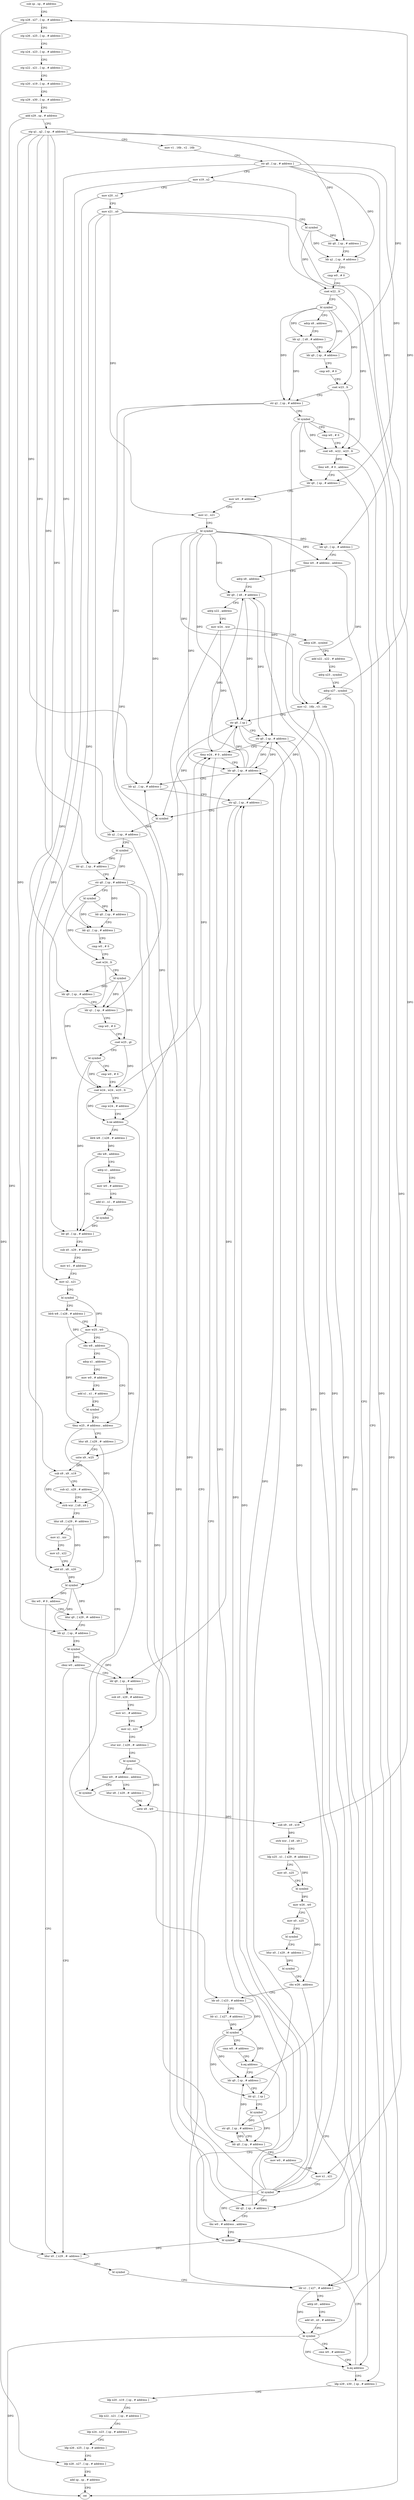 digraph "func" {
"4205200" [label = "sub sp , sp , # address" ]
"4205204" [label = "stp x28 , x27 , [ sp , # address ]" ]
"4205208" [label = "stp x26 , x25 , [ sp , # address ]" ]
"4205212" [label = "stp x24 , x23 , [ sp , # address ]" ]
"4205216" [label = "stp x22 , x21 , [ sp , # address ]" ]
"4205220" [label = "stp x20 , x19 , [ sp , # address ]" ]
"4205224" [label = "stp x29 , x30 , [ sp , # address ]" ]
"4205228" [label = "add x29 , sp , # address" ]
"4205232" [label = "stp q1 , q2 , [ sp , # address ]" ]
"4205236" [label = "mov v1 . 16b , v2 . 16b" ]
"4205240" [label = "str q0 , [ sp , # address ]" ]
"4205244" [label = "mov x19 , x2" ]
"4205248" [label = "mov x20 , x1" ]
"4205252" [label = "mov x21 , x0" ]
"4205256" [label = "bl symbol" ]
"4205260" [label = "ldr q0 , [ sp , # address ]" ]
"4205264" [label = "ldr q1 , [ sp , # address ]" ]
"4205268" [label = "cmp w0 , # 0" ]
"4205272" [label = "cset w22 , lt" ]
"4205276" [label = "bl symbol" ]
"4205280" [label = "adrp x8 , address" ]
"4205284" [label = "ldr q1 , [ x8 , # address ]" ]
"4205288" [label = "ldr q0 , [ sp , # address ]" ]
"4205292" [label = "cmp w0 , # 0" ]
"4205296" [label = "cset w23 , lt" ]
"4205300" [label = "str q1 , [ sp , # address ]" ]
"4205304" [label = "bl symbol" ]
"4205308" [label = "cmp w0 , # 0" ]
"4205312" [label = "csel w8 , w22 , w23 , lt" ]
"4205316" [label = "tbnz w8 , # 0 , address" ]
"4205796" [label = "ldp x29 , x30 , [ sp , # address ]" ]
"4205320" [label = "ldr q0 , [ sp , # address ]" ]
"4205800" [label = "ldp x20 , x19 , [ sp , # address ]" ]
"4205804" [label = "ldp x22 , x21 , [ sp , # address ]" ]
"4205808" [label = "ldp x24 , x23 , [ sp , # address ]" ]
"4205812" [label = "ldp x26 , x25 , [ sp , # address ]" ]
"4205816" [label = "ldp x28 , x27 , [ sp , # address ]" ]
"4205820" [label = "add sp , sp , # address" ]
"4205824" [label = "ret" ]
"4205324" [label = "mov w0 , # address" ]
"4205328" [label = "mov x1 , x21" ]
"4205332" [label = "bl symbol" ]
"4205336" [label = "ldr q3 , [ sp , # address ]" ]
"4205340" [label = "tbnz w0 , # address , address" ]
"4205760" [label = "bl symbol" ]
"4205344" [label = "adrp x8 , address" ]
"4205764" [label = "ldur x0 , [ x29 , #- address ]" ]
"4205348" [label = "ldr q0 , [ x8 , # address ]" ]
"4205352" [label = "adrp x22 , address" ]
"4205356" [label = "mov w24 , wzr" ]
"4205360" [label = "adrp x28 , symbol" ]
"4205364" [label = "add x22 , x22 , # address" ]
"4205368" [label = "adrp x23 , symbol" ]
"4205372" [label = "adrp x27 , symbol" ]
"4205376" [label = "mov v2 . 16b , v3 . 16b" ]
"4205380" [label = "str q0 , [ sp ]" ]
"4205384" [label = "str q0 , [ sp , # address ]" ]
"4205388" [label = "tbnz w24 , # 0 , address" ]
"4205772" [label = "ldr x1 , [ x27 , # address ]" ]
"4205776" [label = "adrp x0 , address" ]
"4205780" [label = "add x0 , x0 , # address" ]
"4205784" [label = "bl symbol" ]
"4205788" [label = "cmn w0 , # address" ]
"4205792" [label = "b.eq address" ]
"4205392" [label = "ldr q0 , [ sp , # address ]" ]
"4205396" [label = "ldr q1 , [ sp , # address ]" ]
"4205400" [label = "str q2 , [ sp , # address ]" ]
"4205404" [label = "bl symbol" ]
"4205408" [label = "ldr q1 , [ sp , # address ]" ]
"4205412" [label = "bl symbol" ]
"4205416" [label = "ldr q1 , [ sp , # address ]" ]
"4205420" [label = "str q0 , [ sp , # address ]" ]
"4205424" [label = "bl symbol" ]
"4205428" [label = "ldr q0 , [ sp , # address ]" ]
"4205432" [label = "ldr q1 , [ sp , # address ]" ]
"4205436" [label = "cmp w0 , # 0" ]
"4205440" [label = "cset w24 , lt" ]
"4205444" [label = "bl symbol" ]
"4205448" [label = "ldr q0 , [ sp , # address ]" ]
"4205452" [label = "ldr q1 , [ sp , # address ]" ]
"4205456" [label = "cmp w0 , # 0" ]
"4205460" [label = "cset w25 , gt" ]
"4205464" [label = "bl symbol" ]
"4205468" [label = "cmp w0 , # 0" ]
"4205472" [label = "csel w24 , w24 , w25 , lt" ]
"4205476" [label = "cmp w24 , # address" ]
"4205480" [label = "b.ne address" ]
"4205700" [label = "ldr x0 , [ x23 , # address ]" ]
"4205484" [label = "ldrb w8 , [ x28 , # address ]" ]
"4205704" [label = "ldr x1 , [ x27 , # address ]" ]
"4205708" [label = "bl symbol" ]
"4205712" [label = "cmn w0 , # address" ]
"4205716" [label = "b.eq address" ]
"4205720" [label = "ldr q0 , [ sp , # address ]" ]
"4205488" [label = "cbz w8 , address" ]
"4205508" [label = "ldr q0 , [ sp , # address ]" ]
"4205492" [label = "adrp x1 , address" ]
"4205724" [label = "ldr q1 , [ sp ]" ]
"4205728" [label = "bl symbol" ]
"4205732" [label = "str q0 , [ sp , # address ]" ]
"4205736" [label = "ldr q0 , [ sp , # address ]" ]
"4205740" [label = "mov w0 , # address" ]
"4205744" [label = "mov x1 , x21" ]
"4205748" [label = "bl symbol" ]
"4205752" [label = "ldr q2 , [ sp , # address ]" ]
"4205756" [label = "tbz w0 , # address , address" ]
"4205512" [label = "sub x0 , x29 , # address" ]
"4205516" [label = "mov w1 , # address" ]
"4205520" [label = "mov x2 , x21" ]
"4205524" [label = "bl symbol" ]
"4205528" [label = "ldrb w8 , [ x28 , # address ]" ]
"4205532" [label = "mov w25 , w0" ]
"4205536" [label = "cbz w8 , address" ]
"4205556" [label = "tbnz w25 , # address , address" ]
"4205540" [label = "adrp x1 , address" ]
"4205496" [label = "mov w0 , # address" ]
"4205500" [label = "add x1 , x1 , # address" ]
"4205504" [label = "bl symbol" ]
"4205828" [label = "bl symbol" ]
"4205560" [label = "ldur x8 , [ x29 , #- address ]" ]
"4205544" [label = "mov w0 , # address" ]
"4205548" [label = "add x1 , x1 , # address" ]
"4205552" [label = "bl symbol" ]
"4205564" [label = "sxtw x9 , w25" ]
"4205568" [label = "sub x9 , x9 , x19" ]
"4205572" [label = "sub x2 , x29 , # address" ]
"4205576" [label = "strb wzr , [ x8 , x9 ]" ]
"4205580" [label = "ldur x8 , [ x29 , #- address ]" ]
"4205584" [label = "mov x1 , xzr" ]
"4205588" [label = "mov x3 , x22" ]
"4205592" [label = "add x0 , x8 , x20" ]
"4205596" [label = "bl symbol" ]
"4205600" [label = "tbz w0 , # 0 , address" ]
"4205604" [label = "ldur q0 , [ x29 , #- address ]" ]
"4205768" [label = "bl symbol" ]
"4205608" [label = "ldr q1 , [ sp , # address ]" ]
"4205612" [label = "bl symbol" ]
"4205616" [label = "cbnz w0 , address" ]
"4205620" [label = "ldr q0 , [ sp , # address ]" ]
"4205624" [label = "sub x0 , x29 , # address" ]
"4205628" [label = "mov w1 , # address" ]
"4205632" [label = "mov x2 , x21" ]
"4205636" [label = "stur xzr , [ x29 , #- address ]" ]
"4205640" [label = "bl symbol" ]
"4205644" [label = "tbnz w0 , # address , address" ]
"4205648" [label = "ldur x8 , [ x29 , #- address ]" ]
"4205652" [label = "sxtw x9 , w0" ]
"4205656" [label = "sub x9 , x9 , x19" ]
"4205660" [label = "strb wzr , [ x8 , x9 ]" ]
"4205664" [label = "ldp x25 , x1 , [ x29 , #- address ]" ]
"4205668" [label = "mov x0 , x25" ]
"4205672" [label = "bl symbol" ]
"4205676" [label = "mov w26 , w0" ]
"4205680" [label = "mov x0 , x25" ]
"4205684" [label = "bl symbol" ]
"4205688" [label = "ldur x0 , [ x29 , #- address ]" ]
"4205692" [label = "bl symbol" ]
"4205696" [label = "cbz w26 , address" ]
"4205200" -> "4205204" [ label = "CFG" ]
"4205204" -> "4205208" [ label = "CFG" ]
"4205204" -> "4205816" [ label = "DFG" ]
"4205208" -> "4205212" [ label = "CFG" ]
"4205212" -> "4205216" [ label = "CFG" ]
"4205216" -> "4205220" [ label = "CFG" ]
"4205220" -> "4205224" [ label = "CFG" ]
"4205224" -> "4205228" [ label = "CFG" ]
"4205228" -> "4205232" [ label = "CFG" ]
"4205228" -> "4205764" [ label = "DFG" ]
"4205232" -> "4205236" [ label = "CFG" ]
"4205232" -> "4205288" [ label = "DFG" ]
"4205232" -> "4205396" [ label = "DFG" ]
"4205232" -> "4205448" [ label = "DFG" ]
"4205232" -> "4205260" [ label = "DFG" ]
"4205232" -> "4205416" [ label = "DFG" ]
"4205232" -> "4205432" [ label = "DFG" ]
"4205232" -> "4205608" [ label = "DFG" ]
"4205236" -> "4205240" [ label = "CFG" ]
"4205240" -> "4205244" [ label = "CFG" ]
"4205240" -> "4205264" [ label = "DFG" ]
"4205240" -> "4205320" [ label = "DFG" ]
"4205240" -> "4205336" [ label = "DFG" ]
"4205240" -> "4205408" [ label = "DFG" ]
"4205244" -> "4205248" [ label = "CFG" ]
"4205244" -> "4205568" [ label = "DFG" ]
"4205244" -> "4205656" [ label = "DFG" ]
"4205248" -> "4205252" [ label = "CFG" ]
"4205248" -> "4205592" [ label = "DFG" ]
"4205252" -> "4205256" [ label = "CFG" ]
"4205252" -> "4205328" [ label = "DFG" ]
"4205252" -> "4205744" [ label = "DFG" ]
"4205252" -> "4205520" [ label = "DFG" ]
"4205252" -> "4205632" [ label = "DFG" ]
"4205256" -> "4205260" [ label = "DFG" ]
"4205256" -> "4205272" [ label = "DFG" ]
"4205256" -> "4205264" [ label = "DFG" ]
"4205260" -> "4205264" [ label = "CFG" ]
"4205264" -> "4205268" [ label = "CFG" ]
"4205268" -> "4205272" [ label = "CFG" ]
"4205272" -> "4205276" [ label = "CFG" ]
"4205272" -> "4205312" [ label = "DFG" ]
"4205276" -> "4205280" [ label = "CFG" ]
"4205276" -> "4205296" [ label = "DFG" ]
"4205276" -> "4205288" [ label = "DFG" ]
"4205276" -> "4205284" [ label = "DFG" ]
"4205276" -> "4205300" [ label = "DFG" ]
"4205280" -> "4205284" [ label = "CFG" ]
"4205284" -> "4205288" [ label = "CFG" ]
"4205284" -> "4205300" [ label = "DFG" ]
"4205288" -> "4205292" [ label = "CFG" ]
"4205292" -> "4205296" [ label = "CFG" ]
"4205296" -> "4205300" [ label = "CFG" ]
"4205296" -> "4205312" [ label = "DFG" ]
"4205300" -> "4205304" [ label = "CFG" ]
"4205300" -> "4205404" [ label = "DFG" ]
"4205300" -> "4205452" [ label = "DFG" ]
"4205304" -> "4205308" [ label = "CFG" ]
"4205304" -> "4205312" [ label = "DFG" ]
"4205304" -> "4205824" [ label = "DFG" ]
"4205304" -> "4205792" [ label = "DFG" ]
"4205304" -> "4205320" [ label = "DFG" ]
"4205308" -> "4205312" [ label = "CFG" ]
"4205312" -> "4205316" [ label = "DFG" ]
"4205316" -> "4205796" [ label = "CFG" ]
"4205316" -> "4205320" [ label = "CFG" ]
"4205796" -> "4205800" [ label = "CFG" ]
"4205320" -> "4205324" [ label = "CFG" ]
"4205800" -> "4205804" [ label = "CFG" ]
"4205804" -> "4205808" [ label = "CFG" ]
"4205808" -> "4205812" [ label = "CFG" ]
"4205812" -> "4205816" [ label = "CFG" ]
"4205816" -> "4205820" [ label = "CFG" ]
"4205820" -> "4205824" [ label = "CFG" ]
"4205324" -> "4205328" [ label = "CFG" ]
"4205328" -> "4205332" [ label = "CFG" ]
"4205332" -> "4205336" [ label = "DFG" ]
"4205332" -> "4205340" [ label = "DFG" ]
"4205332" -> "4205348" [ label = "DFG" ]
"4205332" -> "4205380" [ label = "DFG" ]
"4205332" -> "4205384" [ label = "DFG" ]
"4205332" -> "4205392" [ label = "DFG" ]
"4205332" -> "4205396" [ label = "DFG" ]
"4205332" -> "4205376" [ label = "DFG" ]
"4205336" -> "4205340" [ label = "CFG" ]
"4205336" -> "4205376" [ label = "DFG" ]
"4205340" -> "4205760" [ label = "CFG" ]
"4205340" -> "4205344" [ label = "CFG" ]
"4205760" -> "4205764" [ label = "DFG" ]
"4205344" -> "4205348" [ label = "CFG" ]
"4205764" -> "4205768" [ label = "DFG" ]
"4205348" -> "4205352" [ label = "CFG" ]
"4205348" -> "4205380" [ label = "DFG" ]
"4205348" -> "4205384" [ label = "DFG" ]
"4205352" -> "4205356" [ label = "CFG" ]
"4205356" -> "4205360" [ label = "CFG" ]
"4205356" -> "4205388" [ label = "DFG" ]
"4205356" -> "4205480" [ label = "DFG" ]
"4205360" -> "4205364" [ label = "CFG" ]
"4205364" -> "4205368" [ label = "CFG" ]
"4205368" -> "4205372" [ label = "CFG" ]
"4205372" -> "4205376" [ label = "CFG" ]
"4205372" -> "4205204" [ label = "DFG" ]
"4205372" -> "4205772" [ label = "DFG" ]
"4205376" -> "4205380" [ label = "CFG" ]
"4205376" -> "4205400" [ label = "DFG" ]
"4205376" -> "4205752" [ label = "DFG" ]
"4205380" -> "4205384" [ label = "CFG" ]
"4205380" -> "4205404" [ label = "DFG" ]
"4205380" -> "4205724" [ label = "DFG" ]
"4205384" -> "4205388" [ label = "CFG" ]
"4205384" -> "4205392" [ label = "DFG" ]
"4205384" -> "4205720" [ label = "DFG" ]
"4205388" -> "4205772" [ label = "CFG" ]
"4205388" -> "4205392" [ label = "CFG" ]
"4205772" -> "4205776" [ label = "CFG" ]
"4205772" -> "4205784" [ label = "DFG" ]
"4205776" -> "4205780" [ label = "CFG" ]
"4205780" -> "4205784" [ label = "CFG" ]
"4205784" -> "4205788" [ label = "CFG" ]
"4205784" -> "4205312" [ label = "DFG" ]
"4205784" -> "4205824" [ label = "DFG" ]
"4205784" -> "4205792" [ label = "DFG" ]
"4205788" -> "4205792" [ label = "CFG" ]
"4205792" -> "4205760" [ label = "CFG" ]
"4205792" -> "4205796" [ label = "CFG" ]
"4205392" -> "4205396" [ label = "CFG" ]
"4205392" -> "4205348" [ label = "DFG" ]
"4205392" -> "4205380" [ label = "DFG" ]
"4205392" -> "4205384" [ label = "DFG" ]
"4205396" -> "4205400" [ label = "CFG" ]
"4205400" -> "4205404" [ label = "CFG" ]
"4205400" -> "4205620" [ label = "DFG" ]
"4205404" -> "4205408" [ label = "DFG" ]
"4205408" -> "4205412" [ label = "CFG" ]
"4205412" -> "4205416" [ label = "DFG" ]
"4205412" -> "4205420" [ label = "DFG" ]
"4205416" -> "4205420" [ label = "CFG" ]
"4205420" -> "4205424" [ label = "CFG" ]
"4205420" -> "4205428" [ label = "DFG" ]
"4205420" -> "4205736" [ label = "DFG" ]
"4205420" -> "4205752" [ label = "DFG" ]
"4205420" -> "4205508" [ label = "DFG" ]
"4205424" -> "4205428" [ label = "DFG" ]
"4205424" -> "4205440" [ label = "DFG" ]
"4205424" -> "4205432" [ label = "DFG" ]
"4205428" -> "4205432" [ label = "CFG" ]
"4205432" -> "4205436" [ label = "CFG" ]
"4205436" -> "4205440" [ label = "CFG" ]
"4205440" -> "4205444" [ label = "CFG" ]
"4205440" -> "4205472" [ label = "DFG" ]
"4205444" -> "4205448" [ label = "DFG" ]
"4205444" -> "4205460" [ label = "DFG" ]
"4205444" -> "4205452" [ label = "DFG" ]
"4205448" -> "4205452" [ label = "CFG" ]
"4205452" -> "4205456" [ label = "CFG" ]
"4205456" -> "4205460" [ label = "CFG" ]
"4205460" -> "4205464" [ label = "CFG" ]
"4205460" -> "4205472" [ label = "DFG" ]
"4205464" -> "4205468" [ label = "CFG" ]
"4205464" -> "4205472" [ label = "DFG" ]
"4205464" -> "4205508" [ label = "DFG" ]
"4205468" -> "4205472" [ label = "CFG" ]
"4205472" -> "4205476" [ label = "CFG" ]
"4205472" -> "4205388" [ label = "DFG" ]
"4205472" -> "4205480" [ label = "DFG" ]
"4205476" -> "4205480" [ label = "CFG" ]
"4205480" -> "4205700" [ label = "CFG" ]
"4205480" -> "4205484" [ label = "CFG" ]
"4205700" -> "4205704" [ label = "CFG" ]
"4205700" -> "4205708" [ label = "DFG" ]
"4205484" -> "4205488" [ label = "DFG" ]
"4205704" -> "4205708" [ label = "DFG" ]
"4205708" -> "4205712" [ label = "CFG" ]
"4205708" -> "4205716" [ label = "DFG" ]
"4205708" -> "4205720" [ label = "DFG" ]
"4205708" -> "4205724" [ label = "DFG" ]
"4205712" -> "4205716" [ label = "CFG" ]
"4205716" -> "4205760" [ label = "CFG" ]
"4205716" -> "4205720" [ label = "CFG" ]
"4205720" -> "4205724" [ label = "CFG" ]
"4205488" -> "4205508" [ label = "CFG" ]
"4205488" -> "4205492" [ label = "CFG" ]
"4205508" -> "4205512" [ label = "CFG" ]
"4205492" -> "4205496" [ label = "CFG" ]
"4205724" -> "4205728" [ label = "CFG" ]
"4205728" -> "4205732" [ label = "DFG" ]
"4205728" -> "4205736" [ label = "DFG" ]
"4205732" -> "4205736" [ label = "CFG" ]
"4205732" -> "4205392" [ label = "DFG" ]
"4205732" -> "4205720" [ label = "DFG" ]
"4205736" -> "4205740" [ label = "CFG" ]
"4205736" -> "4205732" [ label = "DFG" ]
"4205740" -> "4205744" [ label = "CFG" ]
"4205744" -> "4205748" [ label = "CFG" ]
"4205748" -> "4205752" [ label = "DFG" ]
"4205748" -> "4205348" [ label = "DFG" ]
"4205748" -> "4205380" [ label = "DFG" ]
"4205748" -> "4205384" [ label = "DFG" ]
"4205748" -> "4205400" [ label = "DFG" ]
"4205748" -> "4205756" [ label = "DFG" ]
"4205748" -> "4205392" [ label = "DFG" ]
"4205748" -> "4205396" [ label = "DFG" ]
"4205752" -> "4205756" [ label = "CFG" ]
"4205752" -> "4205400" [ label = "DFG" ]
"4205756" -> "4205388" [ label = "CFG" ]
"4205756" -> "4205760" [ label = "CFG" ]
"4205512" -> "4205516" [ label = "CFG" ]
"4205516" -> "4205520" [ label = "CFG" ]
"4205520" -> "4205524" [ label = "CFG" ]
"4205524" -> "4205528" [ label = "CFG" ]
"4205524" -> "4205532" [ label = "DFG" ]
"4205528" -> "4205532" [ label = "CFG" ]
"4205528" -> "4205536" [ label = "DFG" ]
"4205532" -> "4205536" [ label = "CFG" ]
"4205532" -> "4205556" [ label = "DFG" ]
"4205532" -> "4205564" [ label = "DFG" ]
"4205536" -> "4205556" [ label = "CFG" ]
"4205536" -> "4205540" [ label = "CFG" ]
"4205556" -> "4205828" [ label = "CFG" ]
"4205556" -> "4205560" [ label = "CFG" ]
"4205540" -> "4205544" [ label = "CFG" ]
"4205496" -> "4205500" [ label = "CFG" ]
"4205500" -> "4205504" [ label = "CFG" ]
"4205504" -> "4205508" [ label = "DFG" ]
"4205560" -> "4205564" [ label = "CFG" ]
"4205560" -> "4205576" [ label = "DFG" ]
"4205544" -> "4205548" [ label = "CFG" ]
"4205548" -> "4205552" [ label = "CFG" ]
"4205552" -> "4205556" [ label = "CFG" ]
"4205564" -> "4205568" [ label = "DFG" ]
"4205568" -> "4205572" [ label = "CFG" ]
"4205568" -> "4205576" [ label = "DFG" ]
"4205572" -> "4205576" [ label = "CFG" ]
"4205572" -> "4205596" [ label = "DFG" ]
"4205576" -> "4205580" [ label = "CFG" ]
"4205580" -> "4205584" [ label = "CFG" ]
"4205580" -> "4205592" [ label = "DFG" ]
"4205584" -> "4205588" [ label = "CFG" ]
"4205588" -> "4205592" [ label = "CFG" ]
"4205592" -> "4205596" [ label = "DFG" ]
"4205596" -> "4205600" [ label = "DFG" ]
"4205596" -> "4205604" [ label = "DFG" ]
"4205596" -> "4205608" [ label = "DFG" ]
"4205600" -> "4205764" [ label = "CFG" ]
"4205600" -> "4205604" [ label = "CFG" ]
"4205604" -> "4205608" [ label = "CFG" ]
"4205768" -> "4205772" [ label = "CFG" ]
"4205608" -> "4205612" [ label = "CFG" ]
"4205612" -> "4205616" [ label = "DFG" ]
"4205612" -> "4205620" [ label = "DFG" ]
"4205616" -> "4205764" [ label = "CFG" ]
"4205616" -> "4205620" [ label = "CFG" ]
"4205620" -> "4205624" [ label = "CFG" ]
"4205624" -> "4205628" [ label = "CFG" ]
"4205628" -> "4205632" [ label = "CFG" ]
"4205632" -> "4205636" [ label = "CFG" ]
"4205636" -> "4205640" [ label = "CFG" ]
"4205640" -> "4205644" [ label = "DFG" ]
"4205640" -> "4205652" [ label = "DFG" ]
"4205644" -> "4205828" [ label = "CFG" ]
"4205644" -> "4205648" [ label = "CFG" ]
"4205648" -> "4205652" [ label = "CFG" ]
"4205652" -> "4205656" [ label = "DFG" ]
"4205656" -> "4205660" [ label = "DFG" ]
"4205660" -> "4205664" [ label = "CFG" ]
"4205664" -> "4205668" [ label = "CFG" ]
"4205664" -> "4205672" [ label = "DFG" ]
"4205668" -> "4205672" [ label = "CFG" ]
"4205672" -> "4205676" [ label = "DFG" ]
"4205676" -> "4205680" [ label = "CFG" ]
"4205676" -> "4205696" [ label = "DFG" ]
"4205680" -> "4205684" [ label = "CFG" ]
"4205684" -> "4205688" [ label = "CFG" ]
"4205688" -> "4205692" [ label = "DFG" ]
"4205692" -> "4205696" [ label = "CFG" ]
"4205696" -> "4205772" [ label = "CFG" ]
"4205696" -> "4205700" [ label = "CFG" ]
}
